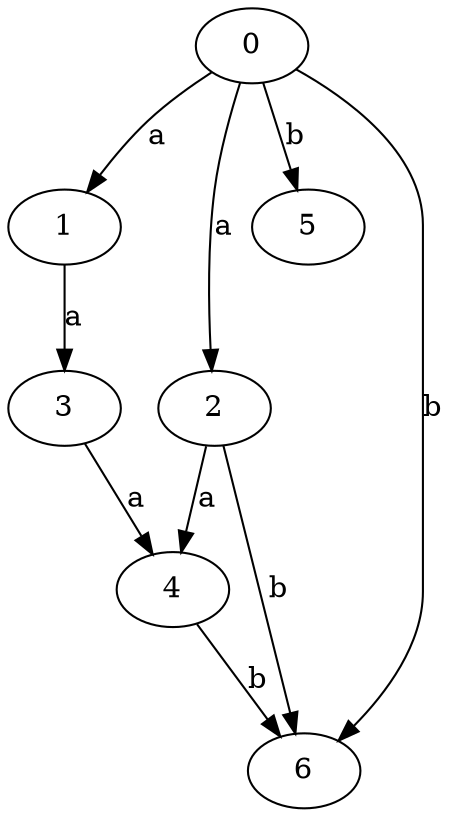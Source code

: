 strict digraph  {
1;
2;
3;
4;
5;
0;
6;
1 -> 3  [label=a];
2 -> 4  [label=a];
2 -> 6  [label=b];
3 -> 4  [label=a];
4 -> 6  [label=b];
0 -> 1  [label=a];
0 -> 2  [label=a];
0 -> 5  [label=b];
0 -> 6  [label=b];
}
